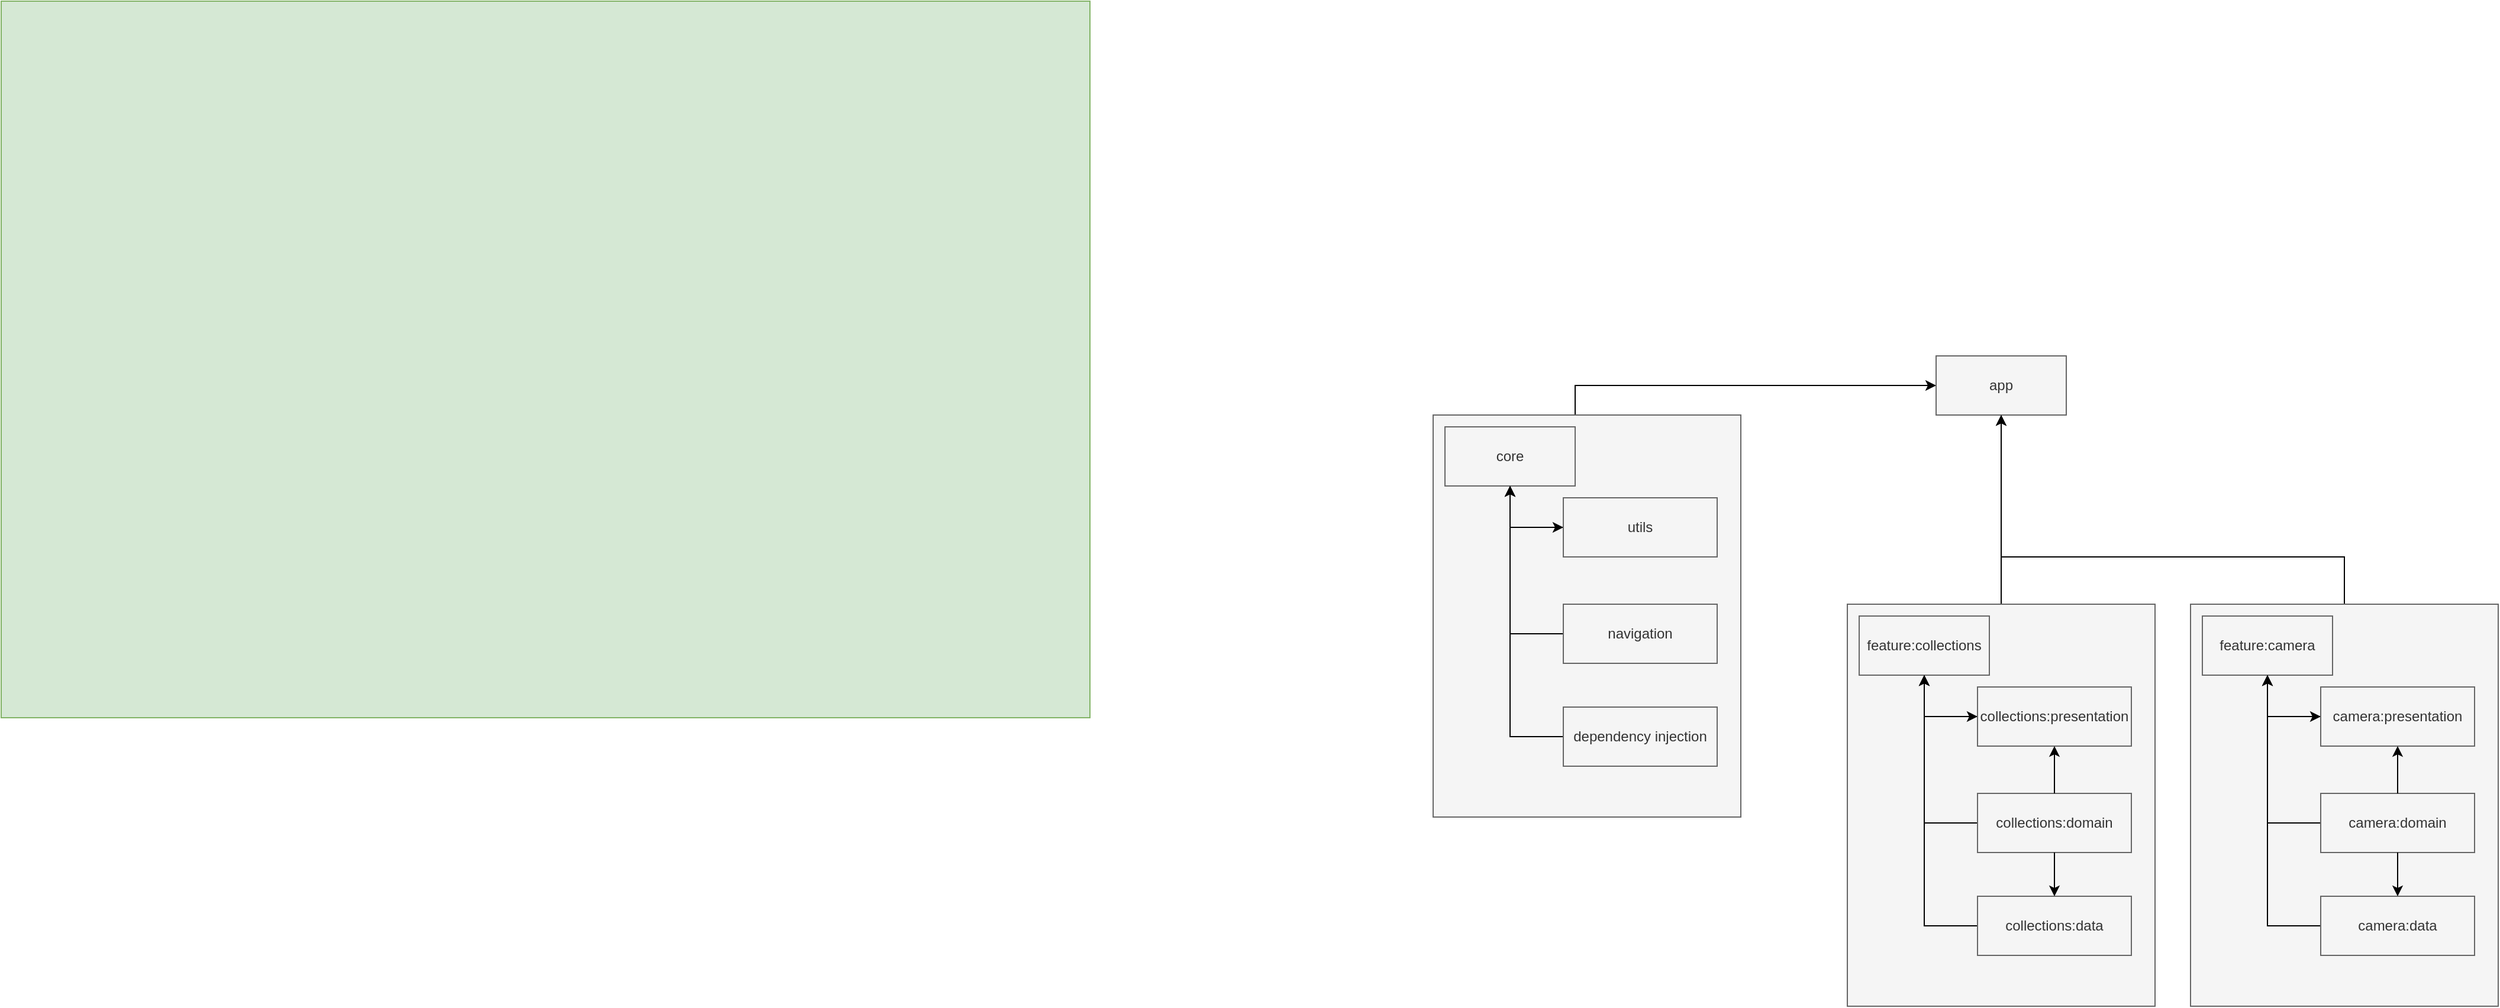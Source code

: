 <mxfile version="24.7.17">
  <diagram name="Страница — 1" id="9waQLTZleQEjqNxS_K__">
    <mxGraphModel dx="2205" dy="654" grid="1" gridSize="10" guides="1" tooltips="1" connect="1" arrows="1" fold="1" page="1" pageScale="1" pageWidth="1169" pageHeight="827" math="0" shadow="0">
      <root>
        <mxCell id="0" />
        <mxCell id="1" parent="0" />
        <mxCell id="T2A_9ODPvL2kQGdavJDN-5" value="" style="html=1;whiteSpace=wrap;fillColor=#d5e8d4;strokeColor=#82b366;" parent="1" vertex="1">
          <mxGeometry x="-610" y="70" width="920" height="606" as="geometry" />
        </mxCell>
        <mxCell id="fXuPGN3AKd3jT8xTEmgZ-9" value="app" style="html=1;whiteSpace=wrap;fillColor=#f5f5f5;fontColor=#333333;strokeColor=#666666;" vertex="1" parent="1">
          <mxGeometry x="1025" y="370" width="110" height="50" as="geometry" />
        </mxCell>
        <mxCell id="fXuPGN3AKd3jT8xTEmgZ-60" style="edgeStyle=orthogonalEdgeStyle;rounded=0;orthogonalLoop=1;jettySize=auto;html=1;entryX=0.5;entryY=1;entryDx=0;entryDy=0;" edge="1" parent="1" source="fXuPGN3AKd3jT8xTEmgZ-12" target="fXuPGN3AKd3jT8xTEmgZ-9">
          <mxGeometry relative="1" as="geometry" />
        </mxCell>
        <mxCell id="fXuPGN3AKd3jT8xTEmgZ-12" value="" style="html=1;whiteSpace=wrap;fillColor=#f5f5f5;strokeColor=#666666;fontColor=#333333;" vertex="1" parent="1">
          <mxGeometry x="950" y="580" width="260" height="340" as="geometry" />
        </mxCell>
        <mxCell id="fXuPGN3AKd3jT8xTEmgZ-22" style="edgeStyle=orthogonalEdgeStyle;rounded=0;orthogonalLoop=1;jettySize=auto;html=1;entryX=0;entryY=0.5;entryDx=0;entryDy=0;" edge="1" parent="1" source="fXuPGN3AKd3jT8xTEmgZ-13" target="fXuPGN3AKd3jT8xTEmgZ-14">
          <mxGeometry relative="1" as="geometry" />
        </mxCell>
        <mxCell id="fXuPGN3AKd3jT8xTEmgZ-13" value="feature:collections" style="html=1;whiteSpace=wrap;fillColor=#f5f5f5;fontColor=#333333;strokeColor=#666666;" vertex="1" parent="1">
          <mxGeometry x="960" y="590" width="110" height="50" as="geometry" />
        </mxCell>
        <mxCell id="fXuPGN3AKd3jT8xTEmgZ-23" style="edgeStyle=orthogonalEdgeStyle;rounded=0;orthogonalLoop=1;jettySize=auto;html=1;entryX=0.5;entryY=1;entryDx=0;entryDy=0;exitX=0;exitY=0.5;exitDx=0;exitDy=0;strokeColor=#000000;" edge="1" parent="1" source="fXuPGN3AKd3jT8xTEmgZ-14" target="fXuPGN3AKd3jT8xTEmgZ-13">
          <mxGeometry relative="1" as="geometry" />
        </mxCell>
        <mxCell id="fXuPGN3AKd3jT8xTEmgZ-14" value="collections:presentation" style="html=1;whiteSpace=wrap;fillColor=#f5f5f5;strokeColor=#666666;fontColor=#333333;" vertex="1" parent="1">
          <mxGeometry x="1060" y="650" width="130" height="50" as="geometry" />
        </mxCell>
        <mxCell id="fXuPGN3AKd3jT8xTEmgZ-24" style="edgeStyle=orthogonalEdgeStyle;rounded=0;orthogonalLoop=1;jettySize=auto;html=1;strokeColor=#000000;entryX=0.5;entryY=1;entryDx=0;entryDy=0;" edge="1" parent="1" source="fXuPGN3AKd3jT8xTEmgZ-15" target="fXuPGN3AKd3jT8xTEmgZ-13">
          <mxGeometry relative="1" as="geometry">
            <mxPoint x="1020" y="670" as="targetPoint" />
            <Array as="points">
              <mxPoint x="1015" y="765" />
            </Array>
          </mxGeometry>
        </mxCell>
        <mxCell id="fXuPGN3AKd3jT8xTEmgZ-15" value="collections:domain" style="html=1;whiteSpace=wrap;fillColor=#f5f5f5;strokeColor=#666666;fontColor=#333333;" vertex="1" parent="1">
          <mxGeometry x="1060" y="740" width="130" height="50" as="geometry" />
        </mxCell>
        <mxCell id="fXuPGN3AKd3jT8xTEmgZ-25" style="edgeStyle=orthogonalEdgeStyle;rounded=0;orthogonalLoop=1;jettySize=auto;html=1;entryX=0.5;entryY=1;entryDx=0;entryDy=0;strokeColor=#000000;" edge="1" parent="1" source="fXuPGN3AKd3jT8xTEmgZ-16" target="fXuPGN3AKd3jT8xTEmgZ-13">
          <mxGeometry relative="1" as="geometry">
            <Array as="points">
              <mxPoint x="1015" y="852" />
            </Array>
          </mxGeometry>
        </mxCell>
        <mxCell id="fXuPGN3AKd3jT8xTEmgZ-16" value="collections&lt;span style=&quot;background-color: initial;&quot;&gt;:data&lt;/span&gt;" style="html=1;whiteSpace=wrap;fillColor=#f5f5f5;strokeColor=#666666;fontColor=#333333;" vertex="1" parent="1">
          <mxGeometry x="1060" y="827" width="130" height="50" as="geometry" />
        </mxCell>
        <mxCell id="fXuPGN3AKd3jT8xTEmgZ-30" value="" style="endArrow=classic;html=1;rounded=0;strokeColor=#000000;exitX=0.5;exitY=1;exitDx=0;exitDy=0;" edge="1" parent="1" source="fXuPGN3AKd3jT8xTEmgZ-15" target="fXuPGN3AKd3jT8xTEmgZ-16">
          <mxGeometry width="50" height="50" relative="1" as="geometry">
            <mxPoint x="1050" y="820" as="sourcePoint" />
            <mxPoint x="1100" y="770" as="targetPoint" />
          </mxGeometry>
        </mxCell>
        <mxCell id="fXuPGN3AKd3jT8xTEmgZ-31" value="" style="endArrow=classic;html=1;rounded=0;strokeColor=#000000;exitX=0.5;exitY=0;exitDx=0;exitDy=0;entryX=0.5;entryY=1;entryDx=0;entryDy=0;" edge="1" parent="1" source="fXuPGN3AKd3jT8xTEmgZ-15" target="fXuPGN3AKd3jT8xTEmgZ-14">
          <mxGeometry width="50" height="50" relative="1" as="geometry">
            <mxPoint x="1135" y="800" as="sourcePoint" />
            <mxPoint x="1135" y="837" as="targetPoint" />
          </mxGeometry>
        </mxCell>
        <mxCell id="fXuPGN3AKd3jT8xTEmgZ-56" style="edgeStyle=orthogonalEdgeStyle;rounded=0;orthogonalLoop=1;jettySize=auto;html=1;entryX=0.5;entryY=1;entryDx=0;entryDy=0;" edge="1" parent="1" source="fXuPGN3AKd3jT8xTEmgZ-34" target="fXuPGN3AKd3jT8xTEmgZ-9">
          <mxGeometry relative="1" as="geometry">
            <Array as="points">
              <mxPoint x="1370" y="540" />
              <mxPoint x="1080" y="540" />
            </Array>
          </mxGeometry>
        </mxCell>
        <mxCell id="fXuPGN3AKd3jT8xTEmgZ-34" value="" style="html=1;whiteSpace=wrap;fillColor=#f5f5f5;strokeColor=#666666;fontColor=#333333;" vertex="1" parent="1">
          <mxGeometry x="1240" y="580" width="260" height="340" as="geometry" />
        </mxCell>
        <mxCell id="fXuPGN3AKd3jT8xTEmgZ-35" style="edgeStyle=orthogonalEdgeStyle;rounded=0;orthogonalLoop=1;jettySize=auto;html=1;entryX=0;entryY=0.5;entryDx=0;entryDy=0;" edge="1" parent="1" source="fXuPGN3AKd3jT8xTEmgZ-36" target="fXuPGN3AKd3jT8xTEmgZ-38">
          <mxGeometry relative="1" as="geometry" />
        </mxCell>
        <mxCell id="fXuPGN3AKd3jT8xTEmgZ-36" value="feature:camera" style="html=1;whiteSpace=wrap;fillColor=#f5f5f5;fontColor=#333333;strokeColor=#666666;" vertex="1" parent="1">
          <mxGeometry x="1250" y="590" width="110" height="50" as="geometry" />
        </mxCell>
        <mxCell id="fXuPGN3AKd3jT8xTEmgZ-37" style="edgeStyle=orthogonalEdgeStyle;rounded=0;orthogonalLoop=1;jettySize=auto;html=1;entryX=0.5;entryY=1;entryDx=0;entryDy=0;exitX=0;exitY=0.5;exitDx=0;exitDy=0;strokeColor=#000000;" edge="1" parent="1" source="fXuPGN3AKd3jT8xTEmgZ-38" target="fXuPGN3AKd3jT8xTEmgZ-36">
          <mxGeometry relative="1" as="geometry" />
        </mxCell>
        <mxCell id="fXuPGN3AKd3jT8xTEmgZ-38" value="camera:presentation" style="html=1;whiteSpace=wrap;fillColor=#f5f5f5;strokeColor=#666666;fontColor=#333333;" vertex="1" parent="1">
          <mxGeometry x="1350" y="650" width="130" height="50" as="geometry" />
        </mxCell>
        <mxCell id="fXuPGN3AKd3jT8xTEmgZ-39" style="edgeStyle=orthogonalEdgeStyle;rounded=0;orthogonalLoop=1;jettySize=auto;html=1;strokeColor=#000000;entryX=0.5;entryY=1;entryDx=0;entryDy=0;" edge="1" parent="1" source="fXuPGN3AKd3jT8xTEmgZ-40" target="fXuPGN3AKd3jT8xTEmgZ-36">
          <mxGeometry relative="1" as="geometry">
            <mxPoint x="1310" y="670" as="targetPoint" />
            <Array as="points">
              <mxPoint x="1305" y="765" />
            </Array>
          </mxGeometry>
        </mxCell>
        <mxCell id="fXuPGN3AKd3jT8xTEmgZ-40" value="camera:domain" style="html=1;whiteSpace=wrap;fillColor=#f5f5f5;strokeColor=#666666;fontColor=#333333;" vertex="1" parent="1">
          <mxGeometry x="1350" y="740" width="130" height="50" as="geometry" />
        </mxCell>
        <mxCell id="fXuPGN3AKd3jT8xTEmgZ-41" style="edgeStyle=orthogonalEdgeStyle;rounded=0;orthogonalLoop=1;jettySize=auto;html=1;entryX=0.5;entryY=1;entryDx=0;entryDy=0;strokeColor=#000000;" edge="1" parent="1" source="fXuPGN3AKd3jT8xTEmgZ-42" target="fXuPGN3AKd3jT8xTEmgZ-36">
          <mxGeometry relative="1" as="geometry">
            <Array as="points">
              <mxPoint x="1305" y="852" />
            </Array>
          </mxGeometry>
        </mxCell>
        <mxCell id="fXuPGN3AKd3jT8xTEmgZ-42" value="camera&lt;span style=&quot;background-color: initial;&quot;&gt;:data&lt;/span&gt;" style="html=1;whiteSpace=wrap;fillColor=#f5f5f5;strokeColor=#666666;fontColor=#333333;" vertex="1" parent="1">
          <mxGeometry x="1350" y="827" width="130" height="50" as="geometry" />
        </mxCell>
        <mxCell id="fXuPGN3AKd3jT8xTEmgZ-43" value="" style="endArrow=classic;html=1;rounded=0;strokeColor=#000000;exitX=0.5;exitY=1;exitDx=0;exitDy=0;" edge="1" parent="1" source="fXuPGN3AKd3jT8xTEmgZ-40" target="fXuPGN3AKd3jT8xTEmgZ-42">
          <mxGeometry width="50" height="50" relative="1" as="geometry">
            <mxPoint x="1340" y="820" as="sourcePoint" />
            <mxPoint x="1390" y="770" as="targetPoint" />
          </mxGeometry>
        </mxCell>
        <mxCell id="fXuPGN3AKd3jT8xTEmgZ-44" value="" style="endArrow=classic;html=1;rounded=0;strokeColor=#000000;exitX=0.5;exitY=0;exitDx=0;exitDy=0;entryX=0.5;entryY=1;entryDx=0;entryDy=0;" edge="1" parent="1" source="fXuPGN3AKd3jT8xTEmgZ-40" target="fXuPGN3AKd3jT8xTEmgZ-38">
          <mxGeometry width="50" height="50" relative="1" as="geometry">
            <mxPoint x="1425" y="800" as="sourcePoint" />
            <mxPoint x="1425" y="837" as="targetPoint" />
          </mxGeometry>
        </mxCell>
        <mxCell id="fXuPGN3AKd3jT8xTEmgZ-58" style="edgeStyle=orthogonalEdgeStyle;rounded=0;orthogonalLoop=1;jettySize=auto;html=1;entryX=0;entryY=0.5;entryDx=0;entryDy=0;" edge="1" parent="1" target="fXuPGN3AKd3jT8xTEmgZ-9">
          <mxGeometry relative="1" as="geometry">
            <mxPoint x="720" y="429" as="sourcePoint" />
            <mxPoint x="1015" y="404" as="targetPoint" />
            <Array as="points">
              <mxPoint x="720" y="395" />
            </Array>
          </mxGeometry>
        </mxCell>
        <mxCell id="fXuPGN3AKd3jT8xTEmgZ-45" value="" style="html=1;whiteSpace=wrap;fillColor=#f5f5f5;strokeColor=#666666;fontColor=#333333;" vertex="1" parent="1">
          <mxGeometry x="600" y="420" width="260" height="340" as="geometry" />
        </mxCell>
        <mxCell id="fXuPGN3AKd3jT8xTEmgZ-46" style="edgeStyle=orthogonalEdgeStyle;rounded=0;orthogonalLoop=1;jettySize=auto;html=1;entryX=0;entryY=0.5;entryDx=0;entryDy=0;" edge="1" parent="1" source="fXuPGN3AKd3jT8xTEmgZ-47" target="fXuPGN3AKd3jT8xTEmgZ-49">
          <mxGeometry relative="1" as="geometry" />
        </mxCell>
        <mxCell id="fXuPGN3AKd3jT8xTEmgZ-47" value="core" style="html=1;whiteSpace=wrap;fillColor=#f5f5f5;fontColor=#333333;strokeColor=#666666;" vertex="1" parent="1">
          <mxGeometry x="610" y="430" width="110" height="50" as="geometry" />
        </mxCell>
        <mxCell id="fXuPGN3AKd3jT8xTEmgZ-48" style="edgeStyle=orthogonalEdgeStyle;rounded=0;orthogonalLoop=1;jettySize=auto;html=1;entryX=0.5;entryY=1;entryDx=0;entryDy=0;exitX=0;exitY=0.5;exitDx=0;exitDy=0;strokeColor=#000000;" edge="1" parent="1" source="fXuPGN3AKd3jT8xTEmgZ-49" target="fXuPGN3AKd3jT8xTEmgZ-47">
          <mxGeometry relative="1" as="geometry" />
        </mxCell>
        <mxCell id="fXuPGN3AKd3jT8xTEmgZ-49" value="utils" style="html=1;whiteSpace=wrap;fillColor=#f5f5f5;strokeColor=#666666;fontColor=#333333;" vertex="1" parent="1">
          <mxGeometry x="710" y="490" width="130" height="50" as="geometry" />
        </mxCell>
        <mxCell id="fXuPGN3AKd3jT8xTEmgZ-50" style="edgeStyle=orthogonalEdgeStyle;rounded=0;orthogonalLoop=1;jettySize=auto;html=1;strokeColor=#000000;entryX=0.5;entryY=1;entryDx=0;entryDy=0;" edge="1" parent="1" source="fXuPGN3AKd3jT8xTEmgZ-51" target="fXuPGN3AKd3jT8xTEmgZ-47">
          <mxGeometry relative="1" as="geometry">
            <mxPoint x="670" y="510" as="targetPoint" />
            <Array as="points">
              <mxPoint x="665" y="605" />
            </Array>
          </mxGeometry>
        </mxCell>
        <mxCell id="fXuPGN3AKd3jT8xTEmgZ-51" value="navigation" style="html=1;whiteSpace=wrap;fillColor=#f5f5f5;strokeColor=#666666;fontColor=#333333;" vertex="1" parent="1">
          <mxGeometry x="710" y="580" width="130" height="50" as="geometry" />
        </mxCell>
        <mxCell id="fXuPGN3AKd3jT8xTEmgZ-52" style="edgeStyle=orthogonalEdgeStyle;rounded=0;orthogonalLoop=1;jettySize=auto;html=1;entryX=0.5;entryY=1;entryDx=0;entryDy=0;strokeColor=#000000;" edge="1" parent="1" source="fXuPGN3AKd3jT8xTEmgZ-53" target="fXuPGN3AKd3jT8xTEmgZ-47">
          <mxGeometry relative="1" as="geometry">
            <Array as="points">
              <mxPoint x="665" y="692" />
            </Array>
          </mxGeometry>
        </mxCell>
        <mxCell id="fXuPGN3AKd3jT8xTEmgZ-53" value="dependency injection" style="html=1;whiteSpace=wrap;fillColor=#f5f5f5;strokeColor=#666666;fontColor=#333333;" vertex="1" parent="1">
          <mxGeometry x="710" y="667" width="130" height="50" as="geometry" />
        </mxCell>
      </root>
    </mxGraphModel>
  </diagram>
</mxfile>

